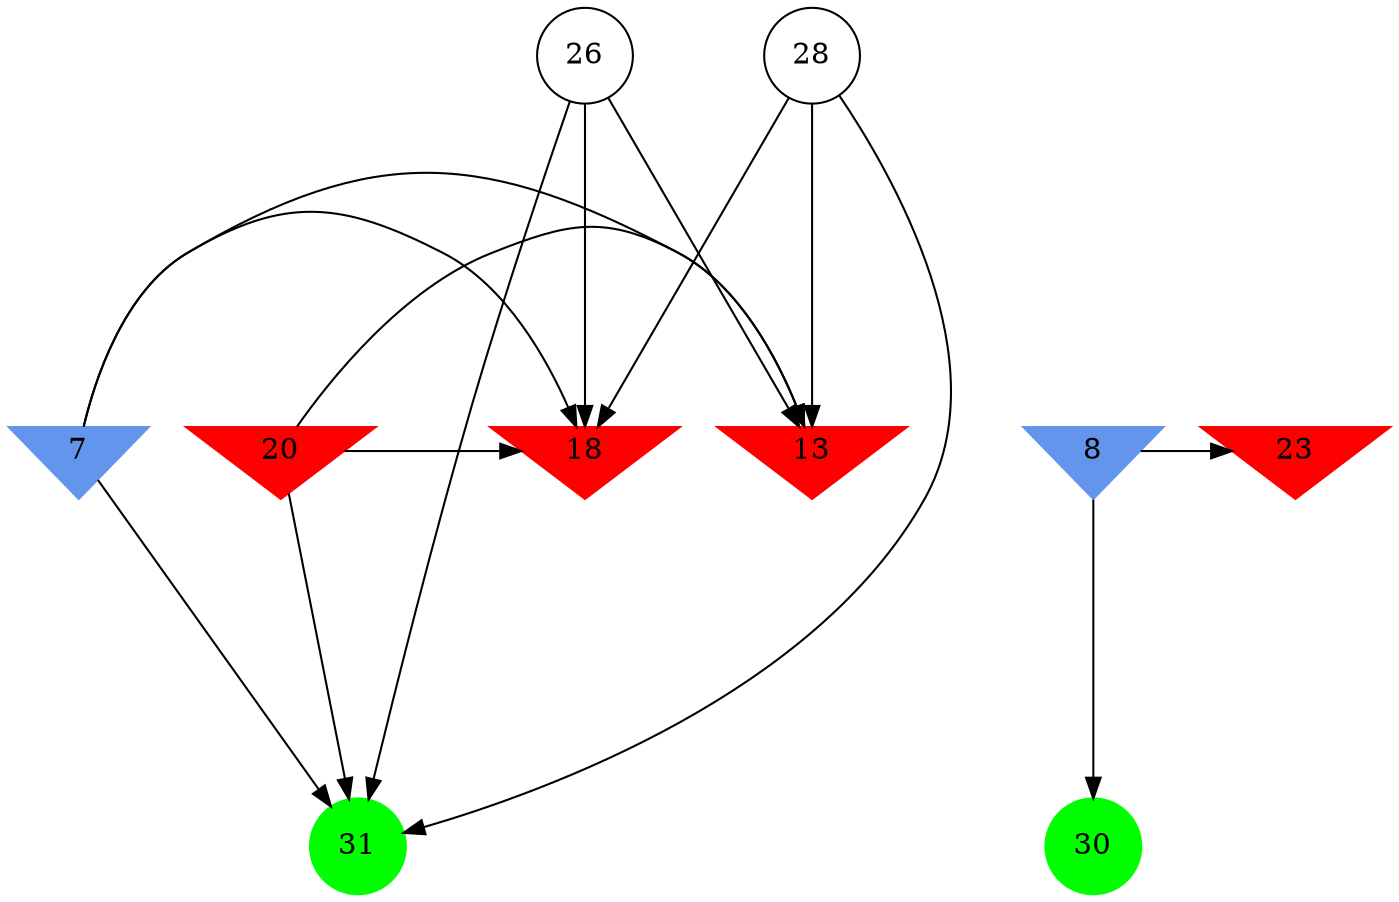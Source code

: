digraph brain {
	ranksep=2.0;
	7 [shape=invtriangle,style=filled,color=cornflowerblue];
	8 [shape=invtriangle,style=filled,color=cornflowerblue];
	13 [shape=invtriangle,style=filled,color=red];
	18 [shape=invtriangle,style=filled,color=red];
	20 [shape=invtriangle,style=filled,color=red];
	23 [shape=invtriangle,style=filled,color=red];
	26 [shape=circle,color=black];
	28 [shape=circle,color=black];
	30 [shape=circle,style=filled,color=green];
	31 [shape=circle,style=filled,color=green];
	28	->	18;
	28	->	13;
	28	->	31;
	20	->	18;
	20	->	13;
	20	->	31;
	26	->	18;
	26	->	13;
	26	->	31;
	7	->	18;
	7	->	13;
	7	->	31;
	8	->	23;
	8	->	30;
	{ rank=same; 7; 8; 13; 18; 20; 23; }
	{ rank=same; 26; 28; }
	{ rank=same; 30; 31; }
}
